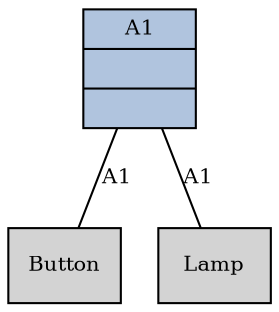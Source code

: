 digraph "A1.class" {
      graph [root=A1]
      edge [fontsize=10]
      node [shape=record, style=filled, fillcolor=lightgray, fontsize=10]

      
      A1 [fillcolor=lightsteelblue, URL="#A1", label="{A1||}"]
Button [URL="#Button"]
Lamp [URL="#Lamp"]
A1 -> Lamp [label="A1", arrowhead=none, URL="#A1"]
A1 -> Button [label="A1", arrowhead=none, URL="#A1"]

      }
     
